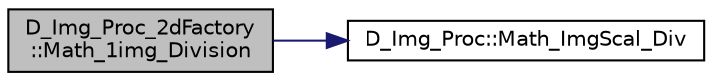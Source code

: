digraph "D_Img_Proc_2dFactory::Math_1img_Division"
{
 // LATEX_PDF_SIZE
  edge [fontname="Helvetica",fontsize="10",labelfontname="Helvetica",labelfontsize="10"];
  node [fontname="Helvetica",fontsize="10",shape=record];
  rankdir="LR";
  Node1 [label="D_Img_Proc_2dFactory\l::Math_1img_Division",height=0.2,width=0.4,color="black", fillcolor="grey75", style="filled", fontcolor="black",tooltip=" "];
  Node1 -> Node2 [color="midnightblue",fontsize="10",style="solid",fontname="Helvetica"];
  Node2 [label="D_Img_Proc::Math_ImgScal_Div",height=0.2,width=0.4,color="black", fillcolor="white", style="filled",URL="$class_d___img___proc.html#a7f5de673b8c286b1cc52078850e7b722",tooltip=" "];
}
